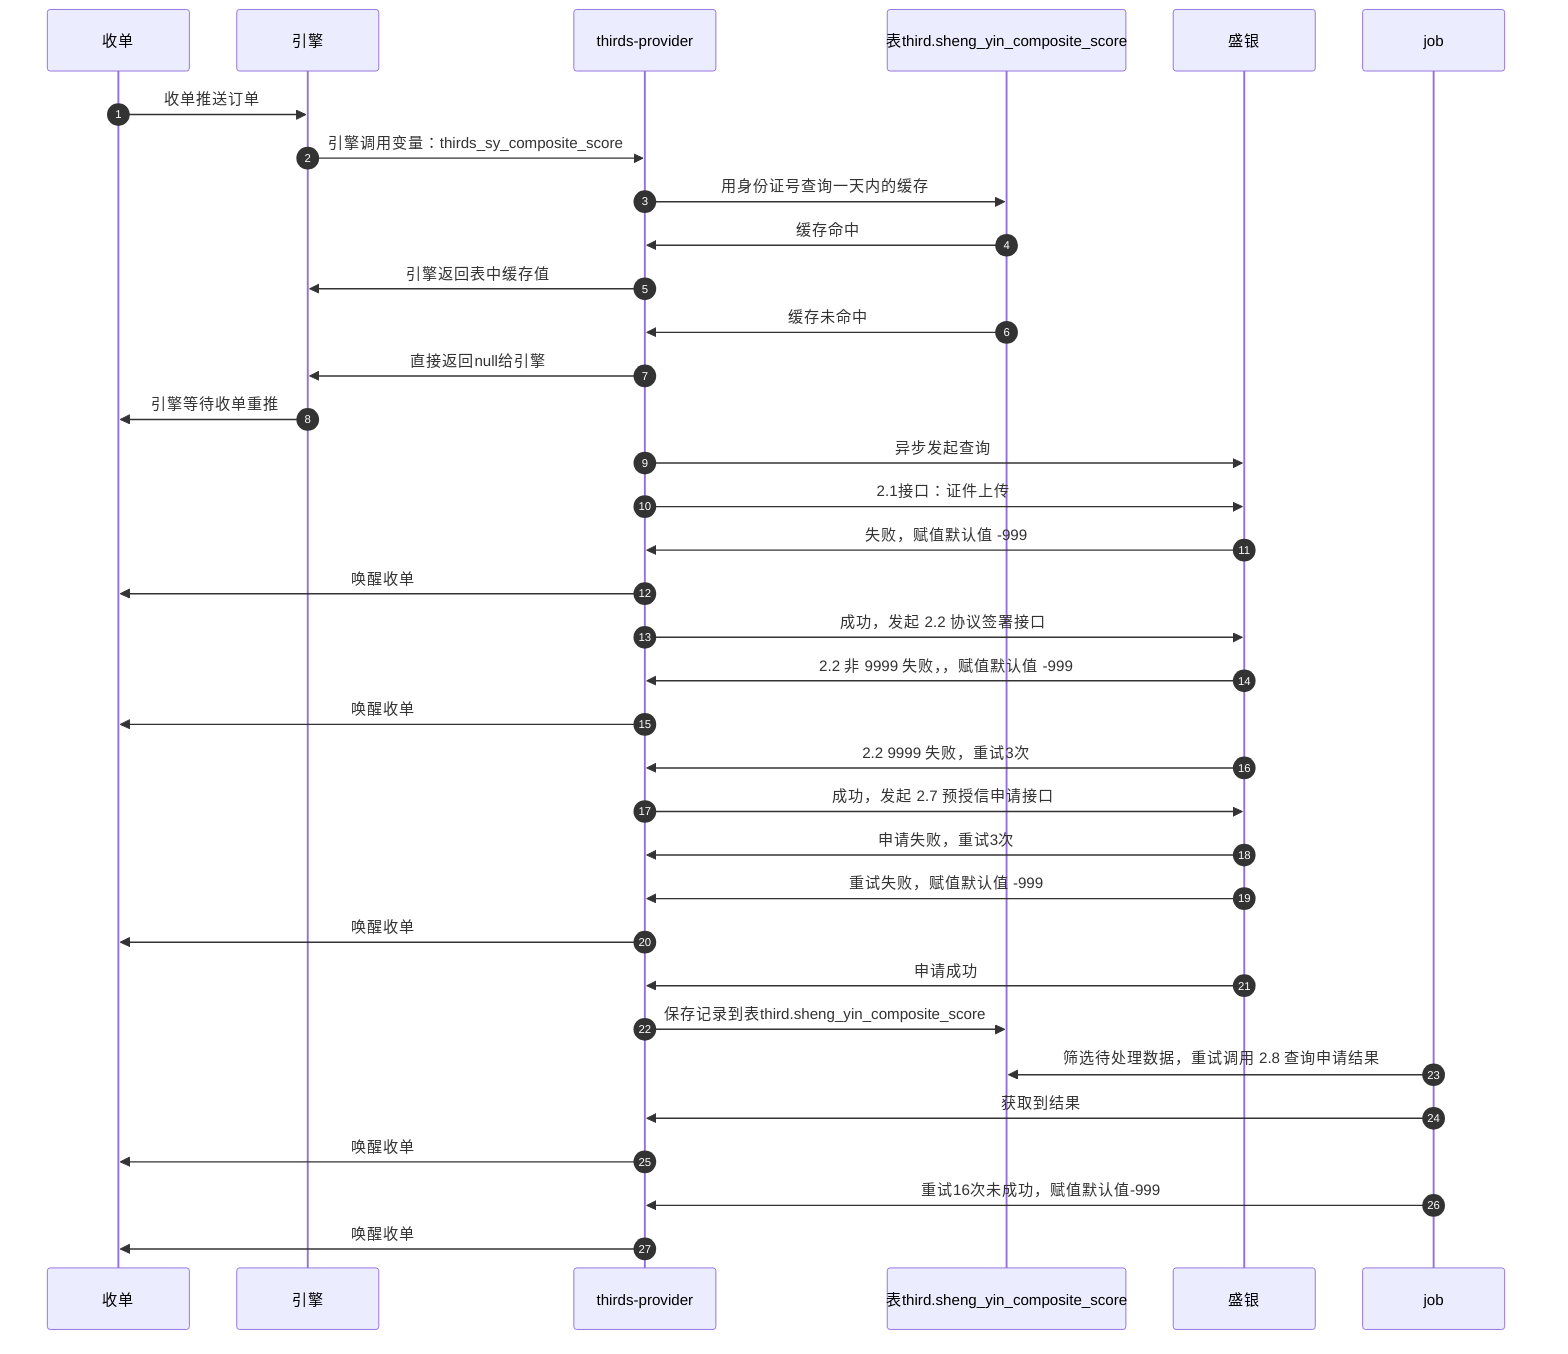 sequenceDiagram

	participant sd as 收单
	participant yq as 引擎
	participant sf as thirds-provider
	participant b as 表third.sheng_yin_composite_score
	participant sy as 盛银
	participant job as job

	autonumber 1
	sd ->> yq: 收单推送订单
	yq ->> sf: 引擎调用变量：thirds_sy_composite_score
	sf ->> b: 用身份证号查询一天内的缓存
	b ->> sf: 缓存命中
	sf ->> yq: 引擎返回表中缓存值
	b ->> sf: 缓存未命中
	sf ->> yq: 直接返回null给引擎
	yq ->> sd: 引擎等待收单重推

	sf ->> sy: 异步发起查询
	sf ->> sy: 2.1接口：证件上传
	sy ->> sf: 失败，赋值默认值 -999
	sf ->> sd: 唤醒收单
	sf ->> sy: 成功，发起 2.2 协议签署接口
	sy ->> sf: 2.2 非 9999 失败，，赋值默认值 -999
	sf ->> sd: 唤醒收单
	sy ->> sf: 2.2  9999 失败，重试3次
	sf ->> sy: 成功，发起 2.7 预授信申请接口
	sy ->> sf: 申请失败，重试3次
	sy ->> sf: 重试失败，赋值默认值 -999
	sf ->> sd: 唤醒收单
	sy ->> sf: 申请成功
	sf ->> b: 保存记录到表third.sheng_yin_composite_score

	job ->> b: 筛选待处理数据，重试调用 2.8 查询申请结果
	job ->> sf: 获取到结果
	sf ->> sd: 唤醒收单
	job ->> sf: 重试16次未成功，赋值默认值-999
	sf ->> sd: 唤醒收单